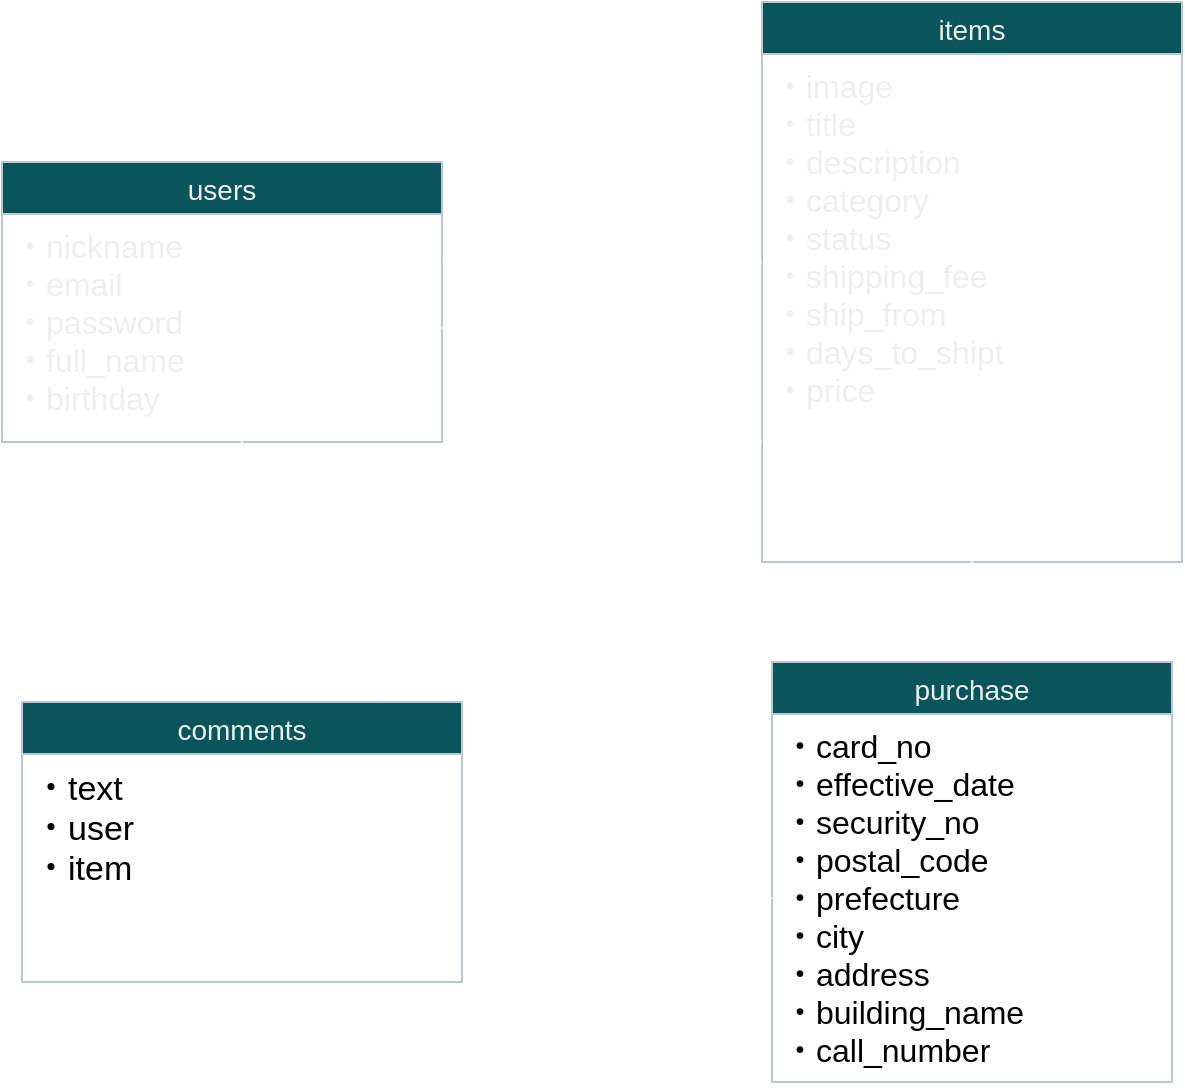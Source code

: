<mxfile>
    <diagram id="KSoSe7xk4k43V_MYm3Ry" name="ページ1">
        <mxGraphModel dx="680" dy="512" grid="1" gridSize="10" guides="1" tooltips="1" connect="1" arrows="1" fold="1" page="1" pageScale="1" pageWidth="827" pageHeight="1169" background="none" math="0" shadow="0">
            <root>
                <mxCell id="0"/>
                <mxCell id="1" parent="0"/>
                <mxCell id="78" value="users" style="swimlane;fontStyle=0;childLayout=stackLayout;horizontal=1;startSize=26;horizontalStack=0;resizeParent=1;resizeParentMax=0;resizeLast=0;collapsible=1;marginBottom=0;align=center;fontSize=14;fillColor=#09555B;strokeColor=#BAC8D3;fontColor=#EEEEEE;" vertex="1" parent="1">
                    <mxGeometry x="90" y="110" width="220" height="140" as="geometry"/>
                </mxCell>
                <mxCell id="80" value="・nickname&#10;・email&#10;・password&#10;・full_name&#10;・birthday" style="text;strokeColor=none;fillColor=none;spacingLeft=4;spacingRight=4;overflow=hidden;rotatable=0;points=[[0,0.5],[1,0.5]];portConstraint=eastwest;fontSize=16;fontColor=#EEEEEE;" vertex="1" parent="78">
                    <mxGeometry y="26" width="220" height="114" as="geometry"/>
                </mxCell>
                <mxCell id="98" value="items" style="swimlane;fontStyle=0;childLayout=stackLayout;horizontal=1;startSize=26;horizontalStack=0;resizeParent=1;resizeParentMax=0;resizeLast=0;collapsible=1;marginBottom=0;align=center;fontSize=14;fillColor=#09555B;strokeColor=#BAC8D3;fontColor=#EEEEEE;" vertex="1" parent="1">
                    <mxGeometry x="470" y="30" width="210" height="280" as="geometry"/>
                </mxCell>
                <mxCell id="99" value="・image&#10;・title&#10;・description&#10;・category&#10;・status&#10;・shipping_fee&#10;・ship_from&#10;・days_to_shipt&#10;・price&#10;&#10;" style="text;strokeColor=none;fillColor=none;spacingLeft=4;spacingRight=4;overflow=hidden;rotatable=0;points=[[0,0.5],[1,0.5]];portConstraint=eastwest;fontSize=16;fontColor=#EEEEEE;" vertex="1" parent="98">
                    <mxGeometry y="26" width="210" height="254" as="geometry"/>
                </mxCell>
                <mxCell id="117" style="edgeStyle=orthogonalEdgeStyle;curved=0;rounded=1;sketch=0;orthogonalLoop=1;jettySize=auto;html=1;exitX=0.5;exitY=0;exitDx=0;exitDy=0;entryX=0.5;entryY=0.996;entryDx=0;entryDy=0;entryPerimeter=0;fontSize=17;strokeColor=#FFFFFF;" edge="1" parent="1" source="102" target="99">
                    <mxGeometry relative="1" as="geometry"/>
                </mxCell>
                <mxCell id="102" value="purchase" style="swimlane;fontStyle=0;childLayout=stackLayout;horizontal=1;startSize=26;horizontalStack=0;resizeParent=1;resizeParentMax=0;resizeLast=0;collapsible=1;marginBottom=0;align=center;fontSize=14;rounded=0;sketch=0;fontColor=#EEEEEE;strokeColor=#BAC8D3;fillColor=#09555B;" vertex="1" parent="1">
                    <mxGeometry x="475" y="360" width="200" height="210" as="geometry"/>
                </mxCell>
                <mxCell id="104" value="・card_no&#10;・effective_date&#10;・security_no&#10;・postal_code&#10;・prefecture&#10;・city&#10;・address&#10;・building_name&#10;・call_number&#10;" style="text;strokeColor=none;fillColor=none;spacingLeft=4;spacingRight=4;overflow=hidden;rotatable=0;points=[[0,0.5],[1,0.5]];portConstraint=eastwest;fontSize=16;" vertex="1" parent="102">
                    <mxGeometry y="26" width="200" height="184" as="geometry"/>
                </mxCell>
                <mxCell id="116" style="edgeStyle=orthogonalEdgeStyle;curved=0;rounded=1;sketch=0;orthogonalLoop=1;jettySize=auto;html=1;exitX=0.5;exitY=0;exitDx=0;exitDy=0;entryX=0.545;entryY=0.991;entryDx=0;entryDy=0;entryPerimeter=0;fontSize=17;strokeColor=#FFFFFF;" edge="1" parent="1" source="106" target="80">
                    <mxGeometry relative="1" as="geometry"/>
                </mxCell>
                <mxCell id="106" value="comments" style="swimlane;fontStyle=0;childLayout=stackLayout;horizontal=1;startSize=26;horizontalStack=0;resizeParent=1;resizeParentMax=0;resizeLast=0;collapsible=1;marginBottom=0;align=center;fontSize=14;rounded=0;sketch=0;fontColor=#EEEEEE;strokeColor=#BAC8D3;fillColor=#09555B;" vertex="1" parent="1">
                    <mxGeometry x="100" y="380" width="220" height="140" as="geometry"/>
                </mxCell>
                <mxCell id="107" value="・text&#10;・user&#10;・item" style="text;strokeColor=none;fillColor=none;spacingLeft=4;spacingRight=4;overflow=hidden;rotatable=0;points=[[0,0.5],[1,0.5]];portConstraint=eastwest;fontSize=17;" vertex="1" parent="106">
                    <mxGeometry y="26" width="220" height="114" as="geometry"/>
                </mxCell>
                <mxCell id="112" style="edgeStyle=orthogonalEdgeStyle;curved=0;rounded=1;sketch=0;orthogonalLoop=1;jettySize=auto;html=1;exitX=1;exitY=0.5;exitDx=0;exitDy=0;fontSize=17;fillColor=#eeeeee;strokeColor=none;" edge="1" parent="1" source="80">
                    <mxGeometry relative="1" as="geometry">
                        <mxPoint x="470" y="193" as="targetPoint"/>
                    </mxGeometry>
                </mxCell>
                <mxCell id="113" style="edgeStyle=orthogonalEdgeStyle;curved=0;rounded=1;sketch=0;orthogonalLoop=1;jettySize=auto;html=1;exitX=1;exitY=0.5;exitDx=0;exitDy=0;fontSize=17;fillColor=#f5f5f5;strokeColor=none;entryX=-0.01;entryY=0.531;entryDx=0;entryDy=0;entryPerimeter=0;" edge="1" parent="1" source="80" target="99">
                    <mxGeometry relative="1" as="geometry">
                        <mxPoint x="460" y="193" as="targetPoint"/>
                    </mxGeometry>
                </mxCell>
                <mxCell id="118" style="edgeStyle=orthogonalEdgeStyle;curved=0;rounded=1;sketch=0;orthogonalLoop=1;jettySize=auto;html=1;exitX=0.841;exitY=1.035;exitDx=0;exitDy=0;fontSize=17;strokeColor=#FFFFFF;exitPerimeter=0;" edge="1" parent="1" source="80">
                    <mxGeometry relative="1" as="geometry">
                        <mxPoint x="275" y="380" as="targetPoint"/>
                        <Array as="points">
                            <mxPoint x="275" y="380"/>
                        </Array>
                    </mxGeometry>
                </mxCell>
                <mxCell id="119" style="edgeStyle=orthogonalEdgeStyle;curved=0;rounded=1;sketch=0;orthogonalLoop=1;jettySize=auto;html=1;fontSize=17;strokeColor=#FFFFFF;" edge="1" parent="1">
                    <mxGeometry relative="1" as="geometry">
                        <mxPoint x="470" y="160" as="sourcePoint"/>
                        <mxPoint x="310" y="160" as="targetPoint"/>
                        <Array as="points">
                            <mxPoint x="470" y="160"/>
                            <mxPoint x="314" y="160"/>
                        </Array>
                    </mxGeometry>
                </mxCell>
                <mxCell id="120" style="edgeStyle=orthogonalEdgeStyle;curved=0;rounded=1;sketch=0;orthogonalLoop=1;jettySize=auto;html=1;entryX=1.018;entryY=0.64;entryDx=0;entryDy=0;entryPerimeter=0;fontSize=17;strokeColor=#FFFFFF;" edge="1" parent="1" target="107">
                    <mxGeometry relative="1" as="geometry">
                        <mxPoint x="470" y="250" as="sourcePoint"/>
                        <Array as="points">
                            <mxPoint x="470" y="250"/>
                            <mxPoint x="395" y="250"/>
                            <mxPoint x="395" y="479"/>
                        </Array>
                    </mxGeometry>
                </mxCell>
                <mxCell id="121" style="edgeStyle=orthogonalEdgeStyle;curved=0;rounded=1;sketch=0;orthogonalLoop=1;jettySize=auto;html=1;exitX=1;exitY=0.5;exitDx=0;exitDy=0;fontSize=17;strokeColor=#FFFFFF;" edge="1" parent="1" source="80">
                    <mxGeometry relative="1" as="geometry">
                        <mxPoint x="460" y="193" as="targetPoint"/>
                    </mxGeometry>
                </mxCell>
                <mxCell id="122" style="edgeStyle=orthogonalEdgeStyle;curved=0;rounded=1;sketch=0;orthogonalLoop=1;jettySize=auto;html=1;exitX=0;exitY=0.5;exitDx=0;exitDy=0;entryX=1.009;entryY=0.754;entryDx=0;entryDy=0;entryPerimeter=0;fontSize=17;strokeColor=#FFFFFF;" edge="1" parent="1" source="104" target="80">
                    <mxGeometry relative="1" as="geometry">
                        <Array as="points">
                            <mxPoint x="430" y="478"/>
                            <mxPoint x="430" y="222"/>
                        </Array>
                    </mxGeometry>
                </mxCell>
            </root>
        </mxGraphModel>
    </diagram>
</mxfile>